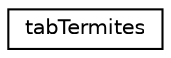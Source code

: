 digraph "Graphical Class Hierarchy"
{
  edge [fontname="Helvetica",fontsize="10",labelfontname="Helvetica",labelfontsize="10"];
  node [fontname="Helvetica",fontsize="10",shape=record];
  rankdir="LR";
  Node0 [label="tabTermites",height=0.2,width=0.4,color="black", fillcolor="white", style="filled",URL="$structtabTermites.html"];
}
